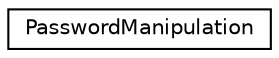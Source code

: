 digraph "Graphical Class Hierarchy"
{
  edge [fontname="Helvetica",fontsize="10",labelfontname="Helvetica",labelfontsize="10"];
  node [fontname="Helvetica",fontsize="10",shape=record];
  rankdir="LR";
  Node0 [label="PasswordManipulation",height=0.2,width=0.4,color="black", fillcolor="white", style="filled",URL="$class_zest_1_1_common_1_1_password_manipulation.html"];
}
